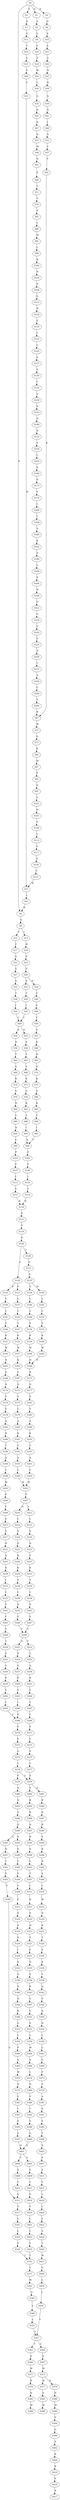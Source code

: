 strict digraph  {
	S0 -> S1 [ label = D ];
	S0 -> S2 [ label = R ];
	S0 -> S3 [ label = F ];
	S0 -> S4 [ label = K ];
	S1 -> S5 [ label = A ];
	S2 -> S6 [ label = Q ];
	S3 -> S7 [ label = S ];
	S4 -> S8 [ label = G ];
	S5 -> S9 [ label = C ];
	S6 -> S10 [ label = S ];
	S7 -> S11 [ label = S ];
	S8 -> S12 [ label = F ];
	S8 -> S13 [ label = L ];
	S9 -> S14 [ label = F ];
	S10 -> S15 [ label = S ];
	S11 -> S16 [ label = T ];
	S12 -> S17 [ label = F ];
	S13 -> S18 [ label = W ];
	S14 -> S19 [ label = S ];
	S15 -> S20 [ label = G ];
	S16 -> S21 [ label = V ];
	S17 -> S22 [ label = S ];
	S18 -> S23 [ label = S ];
	S19 -> S24 [ label = W ];
	S20 -> S25 [ label = Q ];
	S21 -> S26 [ label = S ];
	S22 -> S27 [ label = G ];
	S23 -> S28 [ label = G ];
	S24 -> S29 [ label = L ];
	S25 -> S30 [ label = H ];
	S26 -> S31 [ label = C ];
	S27 -> S32 [ label = E ];
	S28 -> S33 [ label = E ];
	S28 -> S34 [ label = D ];
	S29 -> S35 [ label = G ];
	S30 -> S36 [ label = G ];
	S31 -> S37 [ label = W ];
	S32 -> S38 [ label = T ];
	S33 -> S39 [ label = T ];
	S34 -> S40 [ label = T ];
	S35 -> S41 [ label = D ];
	S36 -> S42 [ label = N ];
	S37 -> S43 [ label = L ];
	S38 -> S44 [ label = I ];
	S39 -> S45 [ label = I ];
	S40 -> S46 [ label = V ];
	S41 -> S47 [ label = K ];
	S42 -> S48 [ label = I ];
	S43 -> S4 [ label = K ];
	S44 -> S49 [ label = C ];
	S45 -> S49 [ label = C ];
	S46 -> S50 [ label = C ];
	S47 -> S51 [ label = D ];
	S48 -> S52 [ label = A ];
	S49 -> S53 [ label = N ];
	S49 -> S54 [ label = S ];
	S50 -> S55 [ label = S ];
	S51 -> S56 [ label = M ];
	S52 -> S57 [ label = C ];
	S53 -> S58 [ label = S ];
	S54 -> S59 [ label = N ];
	S55 -> S60 [ label = K ];
	S56 -> S61 [ label = N ];
	S57 -> S62 [ label = Y ];
	S58 -> S63 [ label = Y ];
	S59 -> S64 [ label = Y ];
	S60 -> S65 [ label = H ];
	S61 -> S66 [ label = E ];
	S62 -> S67 [ label = K ];
	S63 -> S68 [ label = S ];
	S64 -> S69 [ label = S ];
	S65 -> S70 [ label = A ];
	S66 -> S71 [ label = T ];
	S67 -> S72 [ label = W ];
	S68 -> S73 [ label = K ];
	S69 -> S74 [ label = K ];
	S70 -> S75 [ label = K ];
	S71 -> S76 [ label = T ];
	S72 -> S77 [ label = Q ];
	S73 -> S78 [ label = G ];
	S74 -> S79 [ label = G ];
	S75 -> S80 [ label = G ];
	S76 -> S81 [ label = P ];
	S77 -> S82 [ label = K ];
	S78 -> S83 [ label = R ];
	S79 -> S84 [ label = H ];
	S80 -> S85 [ label = R ];
	S81 -> S86 [ label = C ];
	S82 -> S87 [ label = M ];
	S83 -> S88 [ label = Y ];
	S84 -> S89 [ label = Y ];
	S85 -> S90 [ label = Y ];
	S86 -> S91 [ label = W ];
	S87 -> S92 [ label = E ];
	S88 -> S93 [ label = I ];
	S89 -> S94 [ label = N ];
	S90 -> S95 [ label = I ];
	S91 -> S96 [ label = L ];
	S92 -> S97 [ label = D ];
	S93 -> S98 [ label = F ];
	S94 -> S99 [ label = F ];
	S95 -> S98 [ label = F ];
	S96 -> S100 [ label = K ];
	S97 -> S101 [ label = Y ];
	S98 -> S102 [ label = P ];
	S99 -> S103 [ label = P ];
	S100 -> S104 [ label = N ];
	S101 -> S105 [ label = N ];
	S102 -> S106 [ label = F ];
	S103 -> S107 [ label = F ];
	S104 -> S108 [ label = D ];
	S105 -> S109 [ label = S ];
	S106 -> S110 [ label = I ];
	S107 -> S111 [ label = I ];
	S108 -> S112 [ label = E ];
	S109 -> S113 [ label = T ];
	S110 -> S114 [ label = C ];
	S111 -> S115 [ label = C ];
	S112 -> S116 [ label = N ];
	S113 -> S117 [ label = V ];
	S114 -> S118 [ label = R ];
	S115 -> S118 [ label = R ];
	S116 -> S119 [ label = E ];
	S117 -> S120 [ label = S ];
	S118 -> S121 [ label = P ];
	S119 -> S122 [ label = I ];
	S120 -> S123 [ label = C ];
	S121 -> S124 [ label = Y ];
	S122 -> S125 [ label = C ];
	S123 -> S37 [ label = W ];
	S124 -> S126 [ label = D ];
	S125 -> S127 [ label = E ];
	S126 -> S128 [ label = T ];
	S126 -> S129 [ label = E ];
	S127 -> S130 [ label = S ];
	S128 -> S131 [ label = D ];
	S129 -> S132 [ label = K ];
	S129 -> S133 [ label = P ];
	S130 -> S134 [ label = I ];
	S131 -> S135 [ label = E ];
	S132 -> S136 [ label = T ];
	S133 -> S137 [ label = L ];
	S134 -> S138 [ label = V ];
	S135 -> S139 [ label = V ];
	S135 -> S140 [ label = M ];
	S136 -> S141 [ label = C ];
	S137 -> S142 [ label = C ];
	S138 -> S143 [ label = S ];
	S139 -> S144 [ label = L ];
	S140 -> S145 [ label = L ];
	S141 -> S146 [ label = Y ];
	S142 -> S147 [ label = T ];
	S143 -> S148 [ label = N ];
	S144 -> S149 [ label = C ];
	S145 -> S150 [ label = C ];
	S146 -> S151 [ label = K ];
	S147 -> S152 [ label = K ];
	S148 -> S153 [ label = R ];
	S149 -> S154 [ label = P ];
	S150 -> S155 [ label = P ];
	S151 -> S156 [ label = W ];
	S152 -> S157 [ label = W ];
	S153 -> S158 [ label = Y ];
	S154 -> S159 [ label = K ];
	S155 -> S160 [ label = K ];
	S156 -> S161 [ label = N ];
	S157 -> S162 [ label = K ];
	S158 -> S163 [ label = I ];
	S159 -> S164 [ label = W ];
	S160 -> S165 [ label = W ];
	S161 -> S166 [ label = G ];
	S162 -> S167 [ label = G ];
	S163 -> S168 [ label = S ];
	S164 -> S169 [ label = H ];
	S165 -> S169 [ label = H ];
	S166 -> S170 [ label = D ];
	S167 -> S171 [ label = D ];
	S168 -> S172 [ label = P ];
	S169 -> S173 [ label = R ];
	S170 -> S174 [ label = Y ];
	S171 -> S175 [ label = Y ];
	S172 -> S176 [ label = F ];
	S173 -> S177 [ label = D ];
	S174 -> S178 [ label = V ];
	S175 -> S179 [ label = I ];
	S176 -> S180 [ label = I ];
	S177 -> S181 [ label = Y ];
	S178 -> S182 [ label = A ];
	S179 -> S183 [ label = A ];
	S180 -> S184 [ label = C ];
	S181 -> S185 [ label = V ];
	S182 -> S186 [ label = R ];
	S183 -> S187 [ label = K ];
	S184 -> S188 [ label = S ];
	S185 -> S189 [ label = A ];
	S186 -> S190 [ label = T ];
	S187 -> S191 [ label = T ];
	S188 -> S192 [ label = K ];
	S189 -> S193 [ label = K ];
	S190 -> S194 [ label = A ];
	S191 -> S195 [ label = A ];
	S192 -> S196 [ label = S ];
	S193 -> S197 [ label = T ];
	S194 -> S198 [ label = C ];
	S195 -> S199 [ label = C ];
	S196 -> S200 [ label = L ];
	S197 -> S201 [ label = A ];
	S198 -> S202 [ label = W ];
	S199 -> S203 [ label = W ];
	S200 -> S204 [ label = S ];
	S201 -> S205 [ label = C ];
	S202 -> S206 [ label = P ];
	S203 -> S207 [ label = P ];
	S204 -> S208 [ label = N ];
	S205 -> S203 [ label = W ];
	S206 -> S209 [ label = F ];
	S207 -> S210 [ label = S ];
	S207 -> S211 [ label = Y ];
	S208 -> S212 [ label = G ];
	S209 -> S213 [ label = F ];
	S210 -> S214 [ label = L ];
	S211 -> S215 [ label = L ];
	S212 -> S216 [ label = G ];
	S213 -> S217 [ label = S ];
	S214 -> S218 [ label = S ];
	S215 -> S219 [ label = S ];
	S216 -> S220 [ label = F ];
	S217 -> S221 [ label = N ];
	S218 -> S222 [ label = G ];
	S219 -> S223 [ label = N ];
	S220 -> S224 [ label = E ];
	S221 -> S225 [ label = A ];
	S222 -> S226 [ label = K ];
	S223 -> S227 [ label = T ];
	S224 -> S228 [ label = N ];
	S225 -> S229 [ label = K ];
	S226 -> S230 [ label = K ];
	S227 -> S231 [ label = K ];
	S228 -> S232 [ label = I ];
	S229 -> S233 [ label = I ];
	S230 -> S234 [ label = T ];
	S231 -> S235 [ label = T ];
	S232 -> S236 [ label = A ];
	S233 -> S237 [ label = C ];
	S234 -> S238 [ label = C ];
	S235 -> S239 [ label = C ];
	S236 -> S240 [ label = C ];
	S237 -> S241 [ label = S ];
	S238 -> S242 [ label = S ];
	S239 -> S243 [ label = S ];
	S240 -> S244 [ label = Y ];
	S241 -> S245 [ label = F ];
	S242 -> S246 [ label = F ];
	S243 -> S247 [ label = F ];
	S244 -> S67 [ label = K ];
	S245 -> S248 [ label = Y ];
	S246 -> S249 [ label = Y ];
	S247 -> S249 [ label = Y ];
	S248 -> S250 [ label = T ];
	S249 -> S251 [ label = V ];
	S249 -> S252 [ label = T ];
	S250 -> S253 [ label = S ];
	S251 -> S254 [ label = S ];
	S252 -> S255 [ label = T ];
	S253 -> S256 [ label = G ];
	S254 -> S257 [ label = G ];
	S255 -> S258 [ label = G ];
	S256 -> S259 [ label = K ];
	S257 -> S260 [ label = K ];
	S258 -> S261 [ label = K ];
	S259 -> S262 [ label = Y ];
	S260 -> S263 [ label = Y ];
	S261 -> S264 [ label = Y ];
	S262 -> S265 [ label = I ];
	S263 -> S266 [ label = I ];
	S264 -> S267 [ label = T ];
	S265 -> S268 [ label = F ];
	S266 -> S268 [ label = F ];
	S267 -> S269 [ label = F ];
	S268 -> S270 [ label = P ];
	S269 -> S271 [ label = P ];
	S270 -> S272 [ label = F ];
	S271 -> S273 [ label = F ];
	S272 -> S274 [ label = V ];
	S273 -> S275 [ label = V ];
	S274 -> S276 [ label = C ];
	S275 -> S277 [ label = C ];
	S276 -> S278 [ label = P ];
	S276 -> S279 [ label = S ];
	S277 -> S279 [ label = S ];
	S278 -> S280 [ label = A ];
	S279 -> S281 [ label = D ];
	S279 -> S282 [ label = E ];
	S280 -> S283 [ label = Q ];
	S281 -> S284 [ label = K ];
	S282 -> S285 [ label = K ];
	S283 -> S286 [ label = G ];
	S284 -> S287 [ label = D ];
	S285 -> S288 [ label = K ];
	S286 -> S289 [ label = D ];
	S287 -> S290 [ label = R ];
	S288 -> S291 [ label = Q ];
	S289 -> S292 [ label = S ];
	S289 -> S293 [ label = G ];
	S290 -> S294 [ label = E ];
	S291 -> S295 [ label = R ];
	S292 -> S296 [ label = S ];
	S293 -> S297 [ label = N ];
	S294 -> S298 [ label = R ];
	S295 -> S299 [ label = S ];
	S296 -> S300 [ label = C ];
	S297 -> S301 [ label = T ];
	S298 -> S302 [ label = R ];
	S299 -> S303 [ label = L ];
	S300 -> S304 [ label = F ];
	S301 -> S305 [ label = E ];
	S302 -> S306 [ label = A ];
	S303 -> S307 [ label = T ];
	S304 -> S308 [ label = V ];
	S305 -> S309 [ label = Y ];
	S306 -> S310 [ label = L ];
	S307 -> S311 [ label = I ];
	S308 -> S312 [ label = F ];
	S309 -> S313 [ label = S ];
	S310 -> S314 [ label = W ];
	S311 -> S315 [ label = R ];
	S312 -> S316 [ label = S ];
	S313 -> S317 [ label = Y ];
	S314 -> S318 [ label = N ];
	S315 -> S319 [ label = P ];
	S316 -> S320 [ label = S ];
	S317 -> S321 [ label = L ];
	S318 -> S322 [ label = K ];
	S319 -> S323 [ label = H ];
	S320 -> S324 [ label = P ];
	S321 -> S325 [ label = L ];
	S322 -> S326 [ label = T ];
	S323 -> S327 [ label = T ];
	S324 -> S328 [ label = I ];
	S325 -> S329 [ label = F ];
	S326 -> S330 [ label = S ];
	S327 -> S331 [ label = F ];
	S328 -> S332 [ label = D ];
	S329 -> S333 [ label = T ];
	S330 -> S334 [ label = R ];
	S331 -> S335 [ label = D ];
	S332 -> S336 [ label = Q ];
	S333 -> S337 [ label = T ];
	S334 -> S338 [ label = V ];
	S335 -> S339 [ label = E ];
	S336 -> S340 [ label = N ];
	S337 -> S341 [ label = W ];
	S338 -> S342 [ label = Q ];
	S339 -> S343 [ label = R ];
	S340 -> S344 [ label = H ];
	S341 -> S345 [ label = G ];
	S342 -> S346 [ label = S ];
	S343 -> S347 [ label = G ];
	S344 -> S348 [ label = K ];
	S345 -> S349 [ label = L ];
	S346 -> S350 [ label = N ];
	S347 -> S351 [ label = G ];
	S348 -> S352 [ label = G ];
	S349 -> S353 [ label = L ];
	S350 -> S354 [ label = N ];
	S351 -> S355 [ label = E ];
	S352 -> S356 [ label = L ];
	S353 -> S357 [ label = Y ];
	S354 -> S358 [ label = L ];
	S355 -> S359 [ label = L ];
	S356 -> S360 [ label = P ];
	S357 -> S361 [ label = T ];
	S357 -> S362 [ label = S ];
	S358 -> S363 [ label = L ];
	S359 -> S364 [ label = W ];
	S360 -> S365 [ label = G ];
	S361 -> S366 [ label = S ];
	S362 -> S367 [ label = S ];
	S363 -> S368 [ label = G ];
	S364 -> S369 [ label = G ];
	S365 -> S370 [ label = W ];
	S366 -> S371 [ label = W ];
	S367 -> S372 [ label = W ];
	S368 -> S373 [ label = P ];
	S369 -> S374 [ label = L ];
	S370 -> S375 [ label = N ];
	S371 -> S376 [ label = R ];
	S372 -> S377 [ label = W ];
	S372 -> S378 [ label = R ];
	S373 -> S379 [ label = P ];
	S374 -> S380 [ label = N ];
	S375 -> S381 [ label = P ];
	S376 -> S382 [ label = N ];
	S377 -> S383 [ label = S ];
	S378 -> S384 [ label = N ];
	S379 -> S385 [ label = A ];
	S380 -> S386 [ label = P ];
	S381 -> S387 [ label = I ];
	S382 -> S388 [ label = M ];
	S383 -> S389 [ label = M ];
	S384 -> S390 [ label = M ];
	S385 -> S391 [ label = G ];
	S386 -> S392 [ label = I ];
	S387 -> S393 [ label = E ];
	S390 -> S394 [ label = E ];
	S391 -> S395 [ label = S ];
	S392 -> S396 [ label = E ];
	S393 -> S397 [ label = G ];
	S394 -> S398 [ label = G ];
	S395 -> S399 [ label = T ];
	S396 -> S400 [ label = G ];
	S397 -> S401 [ label = N ];
	S398 -> S402 [ label = P ];
	S399 -> S403 [ label = E ];
	S400 -> S401 [ label = N ];
	S401 -> S404 [ label = T ];
	S401 -> S405 [ label = A ];
	S402 -> S406 [ label = K ];
	S403 -> S407 [ label = S ];
	S404 -> S408 [ label = E ];
	S405 -> S409 [ label = E ];
	S406 -> S410 [ label = K ];
	S407 -> S411 [ label = S ];
	S408 -> S412 [ label = Y ];
	S409 -> S413 [ label = C ];
	S410 -> S414 [ label = E ];
	S411 -> S415 [ label = Y ];
	S412 -> S313 [ label = S ];
	S413 -> S416 [ label = S ];
	S414 -> S417 [ label = R ];
	S415 -> S418 [ label = L ];
	S416 -> S419 [ label = Y ];
	S418 -> S420 [ label = L ];
	S419 -> S421 [ label = L ];
	S420 -> S422 [ label = F ];
	S421 -> S423 [ label = L ];
	S422 -> S424 [ label = A ];
	S423 -> S425 [ label = F ];
	S424 -> S426 [ label = T ];
	S425 -> S333 [ label = T ];
	S426 -> S427 [ label = W ];
	S427 -> S428 [ label = G ];
	S428 -> S429 [ label = L ];
	S429 -> S430 [ label = L ];
	S430 -> S357 [ label = Y ];
}
